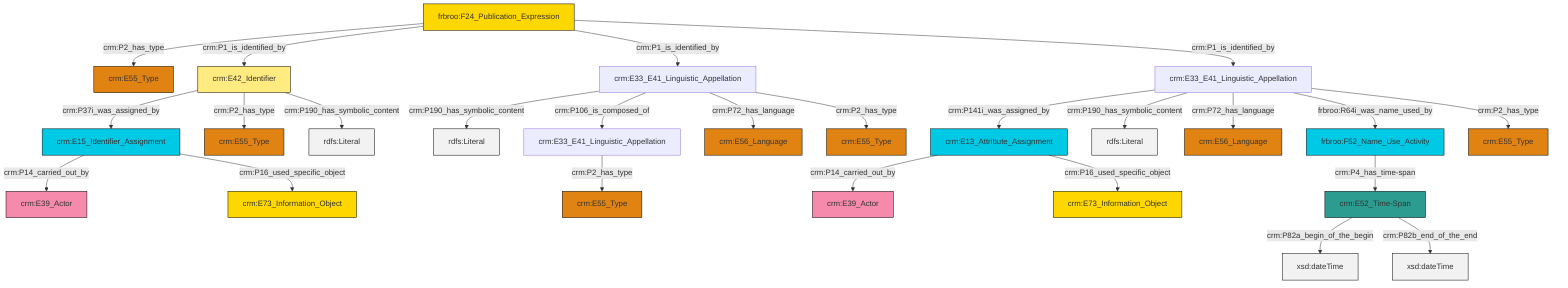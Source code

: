 graph TD
classDef Literal fill:#f2f2f2,stroke:#000000;
classDef CRM_Entity fill:#FFFFFF,stroke:#000000;
classDef Temporal_Entity fill:#00C9E6, stroke:#000000;
classDef Type fill:#E18312, stroke:#000000;
classDef Time-Span fill:#2C9C91, stroke:#000000;
classDef Appellation fill:#FFEB7F, stroke:#000000;
classDef Place fill:#008836, stroke:#000000;
classDef Persistent_Item fill:#B266B2, stroke:#000000;
classDef Conceptual_Object fill:#FFD700, stroke:#000000;
classDef Physical_Thing fill:#D2B48C, stroke:#000000;
classDef Actor fill:#f58aad, stroke:#000000;
classDef PC_Classes fill:#4ce600, stroke:#000000;
classDef Multi fill:#cccccc,stroke:#000000;

2["crm:E42_Identifier"]:::Appellation -->|crm:P37i_was_assigned_by| 3["crm:E15_Identifier_Assignment"]:::Temporal_Entity
8["crm:E33_E41_Linguistic_Appellation"]:::Default -->|crm:P141i_was_assigned_by| 9["crm:E13_Attribute_Assignment"]:::Temporal_Entity
2["crm:E42_Identifier"]:::Appellation -->|crm:P2_has_type| 4["crm:E55_Type"]:::Type
8["crm:E33_E41_Linguistic_Appellation"]:::Default -->|crm:P190_has_symbolic_content| 12[rdfs:Literal]:::Literal
13["crm:E52_Time-Span"]:::Time-Span -->|crm:P82a_begin_of_the_begin| 14[xsd:dateTime]:::Literal
15["frbroo:F24_Publication_Expression"]:::Conceptual_Object -->|crm:P2_has_type| 0["crm:E55_Type"]:::Type
21["crm:E33_E41_Linguistic_Appellation"]:::Default -->|crm:P190_has_symbolic_content| 22[rdfs:Literal]:::Literal
23["crm:E33_E41_Linguistic_Appellation"]:::Default -->|crm:P2_has_type| 6["crm:E55_Type"]:::Type
2["crm:E42_Identifier"]:::Appellation -->|crm:P190_has_symbolic_content| 24[rdfs:Literal]:::Literal
3["crm:E15_Identifier_Assignment"]:::Temporal_Entity -->|crm:P14_carried_out_by| 25["crm:E39_Actor"]:::Actor
27["frbroo:F52_Name_Use_Activity"]:::Temporal_Entity -->|crm:P4_has_time-span| 13["crm:E52_Time-Span"]:::Time-Span
9["crm:E13_Attribute_Assignment"]:::Temporal_Entity -->|crm:P14_carried_out_by| 29["crm:E39_Actor"]:::Actor
15["frbroo:F24_Publication_Expression"]:::Conceptual_Object -->|crm:P1_is_identified_by| 2["crm:E42_Identifier"]:::Appellation
8["crm:E33_E41_Linguistic_Appellation"]:::Default -->|crm:P72_has_language| 33["crm:E56_Language"]:::Type
13["crm:E52_Time-Span"]:::Time-Span -->|crm:P82b_end_of_the_end| 36[xsd:dateTime]:::Literal
15["frbroo:F24_Publication_Expression"]:::Conceptual_Object -->|crm:P1_is_identified_by| 21["crm:E33_E41_Linguistic_Appellation"]:::Default
8["crm:E33_E41_Linguistic_Appellation"]:::Default -->|frbroo:R64i_was_name_used_by| 27["frbroo:F52_Name_Use_Activity"]:::Temporal_Entity
21["crm:E33_E41_Linguistic_Appellation"]:::Default -->|crm:P106_is_composed_of| 23["crm:E33_E41_Linguistic_Appellation"]:::Default
9["crm:E13_Attribute_Assignment"]:::Temporal_Entity -->|crm:P16_used_specific_object| 39["crm:E73_Information_Object"]:::Conceptual_Object
21["crm:E33_E41_Linguistic_Appellation"]:::Default -->|crm:P72_has_language| 19["crm:E56_Language"]:::Type
21["crm:E33_E41_Linguistic_Appellation"]:::Default -->|crm:P2_has_type| 30["crm:E55_Type"]:::Type
15["frbroo:F24_Publication_Expression"]:::Conceptual_Object -->|crm:P1_is_identified_by| 8["crm:E33_E41_Linguistic_Appellation"]:::Default
3["crm:E15_Identifier_Assignment"]:::Temporal_Entity -->|crm:P16_used_specific_object| 10["crm:E73_Information_Object"]:::Conceptual_Object
8["crm:E33_E41_Linguistic_Appellation"]:::Default -->|crm:P2_has_type| 17["crm:E55_Type"]:::Type